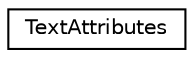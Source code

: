 digraph "Graphical Class Hierarchy"
{
  edge [fontname="Helvetica",fontsize="10",labelfontname="Helvetica",labelfontsize="10"];
  node [fontname="Helvetica",fontsize="10",shape=record];
  rankdir="LR";
  Node1 [label="TextAttributes",height=0.2,width=0.4,color="black", fillcolor="white", style="filled",URL="$struct_text_attributes.html"];
}

